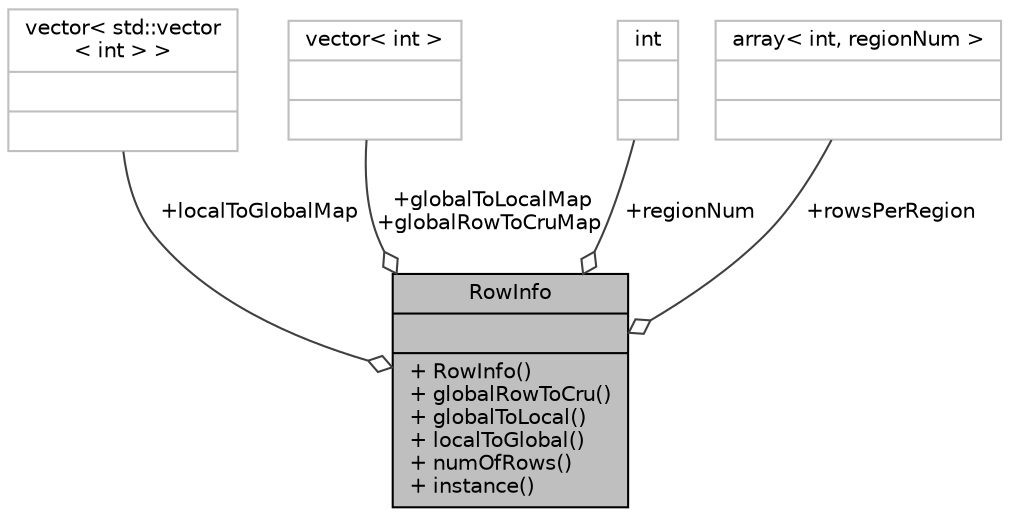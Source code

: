 digraph "RowInfo"
{
 // INTERACTIVE_SVG=YES
  bgcolor="transparent";
  edge [fontname="Helvetica",fontsize="10",labelfontname="Helvetica",labelfontsize="10"];
  node [fontname="Helvetica",fontsize="10",shape=record];
  Node1 [label="{RowInfo\n||+ RowInfo()\l+ globalRowToCru()\l+ globalToLocal()\l+ localToGlobal()\l+ numOfRows()\l+ instance()\l}",height=0.2,width=0.4,color="black", fillcolor="grey75", style="filled", fontcolor="black"];
  Node2 -> Node1 [color="grey25",fontsize="10",style="solid",label=" +localToGlobalMap" ,arrowhead="odiamond",fontname="Helvetica"];
  Node2 [label="{vector\< std::vector\l\< int \> \>\n||}",height=0.2,width=0.4,color="grey75"];
  Node3 -> Node1 [color="grey25",fontsize="10",style="solid",label=" +globalToLocalMap\n+globalRowToCruMap" ,arrowhead="odiamond",fontname="Helvetica"];
  Node3 [label="{vector\< int \>\n||}",height=0.2,width=0.4,color="grey75"];
  Node4 -> Node1 [color="grey25",fontsize="10",style="solid",label=" +regionNum" ,arrowhead="odiamond",fontname="Helvetica"];
  Node4 [label="{int\n||}",height=0.2,width=0.4,color="grey75"];
  Node5 -> Node1 [color="grey25",fontsize="10",style="solid",label=" +rowsPerRegion" ,arrowhead="odiamond",fontname="Helvetica"];
  Node5 [label="{array\< int, regionNum \>\n||}",height=0.2,width=0.4,color="grey75"];
}
